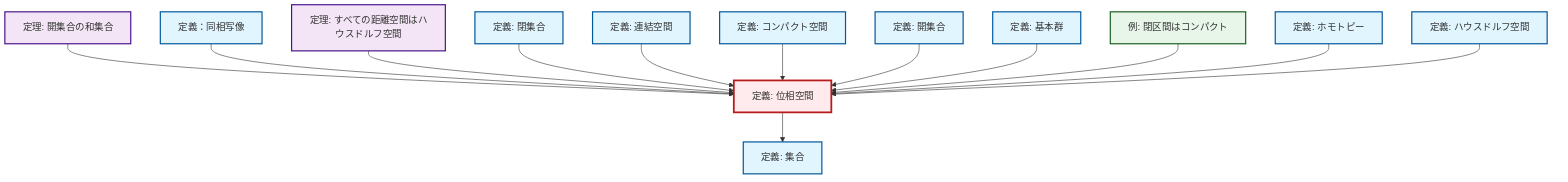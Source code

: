 graph TD
    classDef definition fill:#e1f5fe,stroke:#01579b,stroke-width:2px
    classDef theorem fill:#f3e5f5,stroke:#4a148c,stroke-width:2px
    classDef axiom fill:#fff3e0,stroke:#e65100,stroke-width:2px
    classDef example fill:#e8f5e9,stroke:#1b5e20,stroke-width:2px
    classDef current fill:#ffebee,stroke:#b71c1c,stroke-width:3px
    def-homeomorphism["定義：同相写像"]:::definition
    ex-closed-interval-compact["例: 閉区間はコンパクト"]:::example
    def-fundamental-group["定義: 基本群"]:::definition
    thm-metric-hausdorff["定理: すべての距離空間はハウスドルフ空間"]:::theorem
    def-closed-set["定義: 閉集合"]:::definition
    def-homotopy["定義: ホモトピー"]:::definition
    def-connected["定義: 連結空間"]:::definition
    def-hausdorff["定義: ハウスドルフ空間"]:::definition
    def-open-set["定義: 開集合"]:::definition
    def-compact["定義: コンパクト空間"]:::definition
    def-topological-space["定義: 位相空間"]:::definition
    def-set["定義: 集合"]:::definition
    thm-union-open-sets["定理: 開集合の和集合"]:::theorem
    thm-union-open-sets --> def-topological-space
    def-topological-space --> def-set
    def-homeomorphism --> def-topological-space
    thm-metric-hausdorff --> def-topological-space
    def-closed-set --> def-topological-space
    def-connected --> def-topological-space
    def-compact --> def-topological-space
    def-open-set --> def-topological-space
    def-fundamental-group --> def-topological-space
    ex-closed-interval-compact --> def-topological-space
    def-homotopy --> def-topological-space
    def-hausdorff --> def-topological-space
    class def-topological-space current